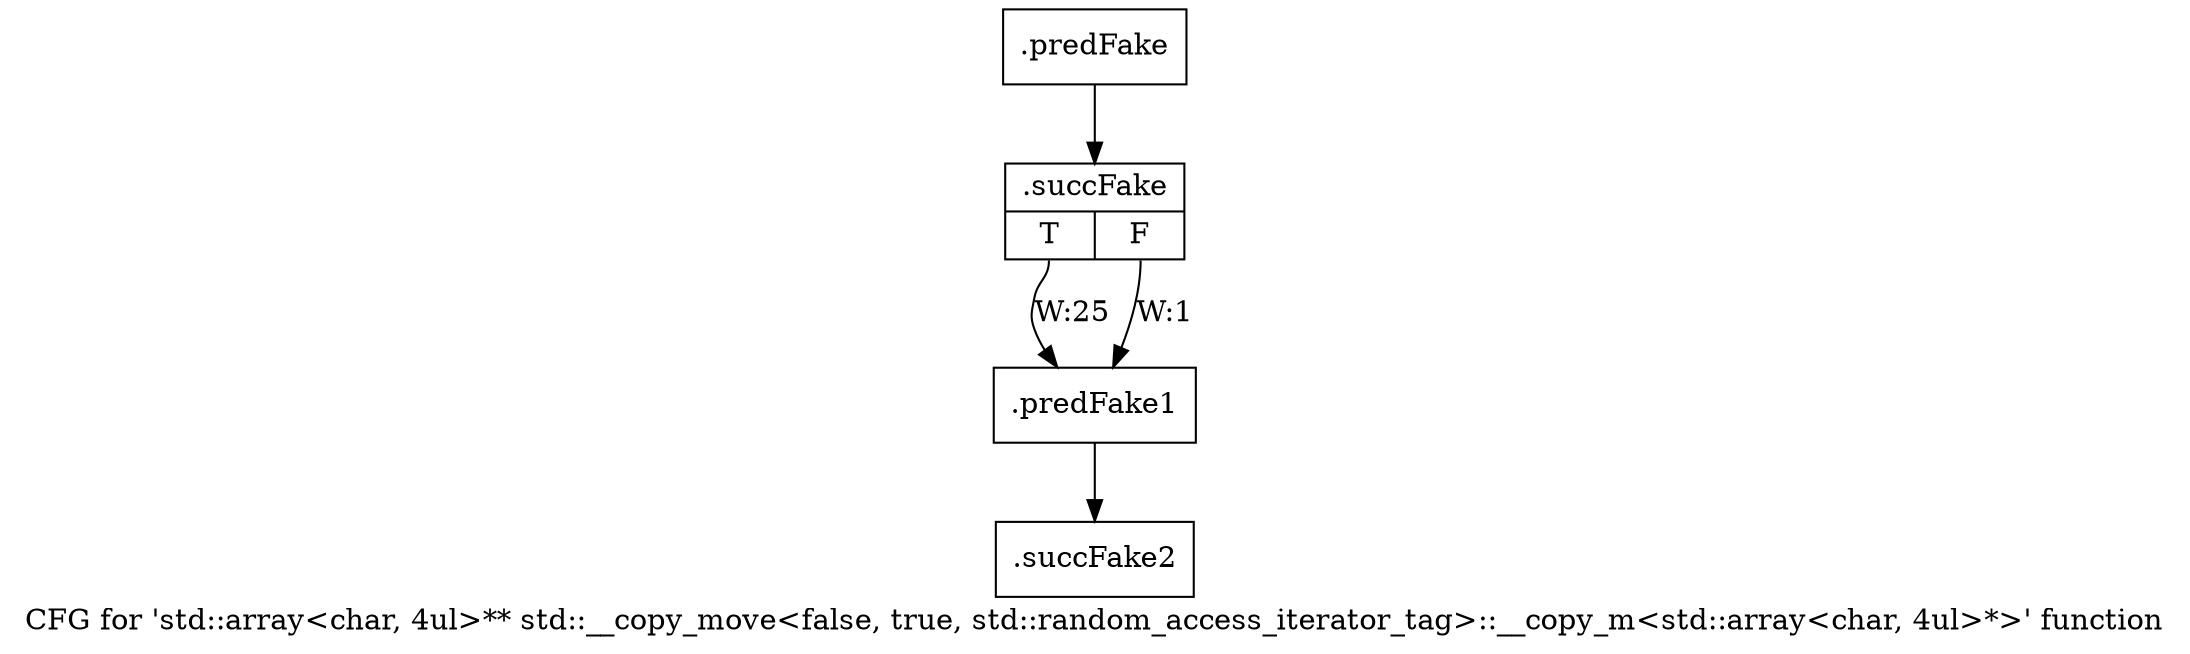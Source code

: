 digraph "CFG for 'std::array\<char, 4ul\>** std::__copy_move\<false, true, std::random_access_iterator_tag\>::__copy_m\<std::array\<char, 4ul\>*\>' function" {
	label="CFG for 'std::array\<char, 4ul\>** std::__copy_move\<false, true, std::random_access_iterator_tag\>::__copy_m\<std::array\<char, 4ul\>*\>' function";

	Node0x3c4d370 [shape=record,filename="",linenumber="",label="{.predFake}"];
	Node0x3c4d370 -> Node0x3cd2040[ callList="" memoryops="" filename="/usr/vitis/Vitis_HLS/2020.2/tps/lnx64/gcc-6.2.0/lib/gcc/x86_64-pc-linux-gnu/6.2.0/../../../../include/c++/6.2.0/bits/stl_algobase.h" execusionnum="24"];
	Node0x3cd2040 [shape=record,filename="/usr/vitis/Vitis_HLS/2020.2/tps/lnx64/gcc-6.2.0/lib/gcc/x86_64-pc-linux-gnu/6.2.0/../../../../include/c++/6.2.0/bits/stl_algobase.h",linenumber="367",label="{.succFake|{<s0>T|<s1>F}}"];
	Node0x3cd2040:s0 -> Node0x3c4e4b0[label="W:25" callList="" memoryops="" filename="/usr/vitis/Vitis_HLS/2020.2/tps/lnx64/gcc-6.2.0/lib/gcc/x86_64-pc-linux-gnu/6.2.0/../../../../include/c++/6.2.0/bits/stl_algobase.h" execusionnum="24"];
	Node0x3cd2040:s1 -> Node0x3c4e4b0[label="W:1"];
	Node0x3c4e4b0 [shape=record,filename="/usr/vitis/Vitis_HLS/2020.2/tps/lnx64/gcc-6.2.0/lib/gcc/x86_64-pc-linux-gnu/6.2.0/../../../../include/c++/6.2.0/bits/stl_algobase.h",linenumber="369",label="{.predFake1}"];
	Node0x3c4e4b0 -> Node0x3cd2200[ callList="" memoryops="" filename="/usr/vitis/Vitis_HLS/2020.2/tps/lnx64/gcc-6.2.0/lib/gcc/x86_64-pc-linux-gnu/6.2.0/../../../../include/c++/6.2.0/bits/stl_algobase.h" execusionnum="24"];
	Node0x3cd2200 [shape=record,filename="/usr/vitis/Vitis_HLS/2020.2/tps/lnx64/gcc-6.2.0/lib/gcc/x86_64-pc-linux-gnu/6.2.0/../../../../include/c++/6.2.0/bits/stl_algobase.h",linenumber="369",label="{.succFake2}"];
}
